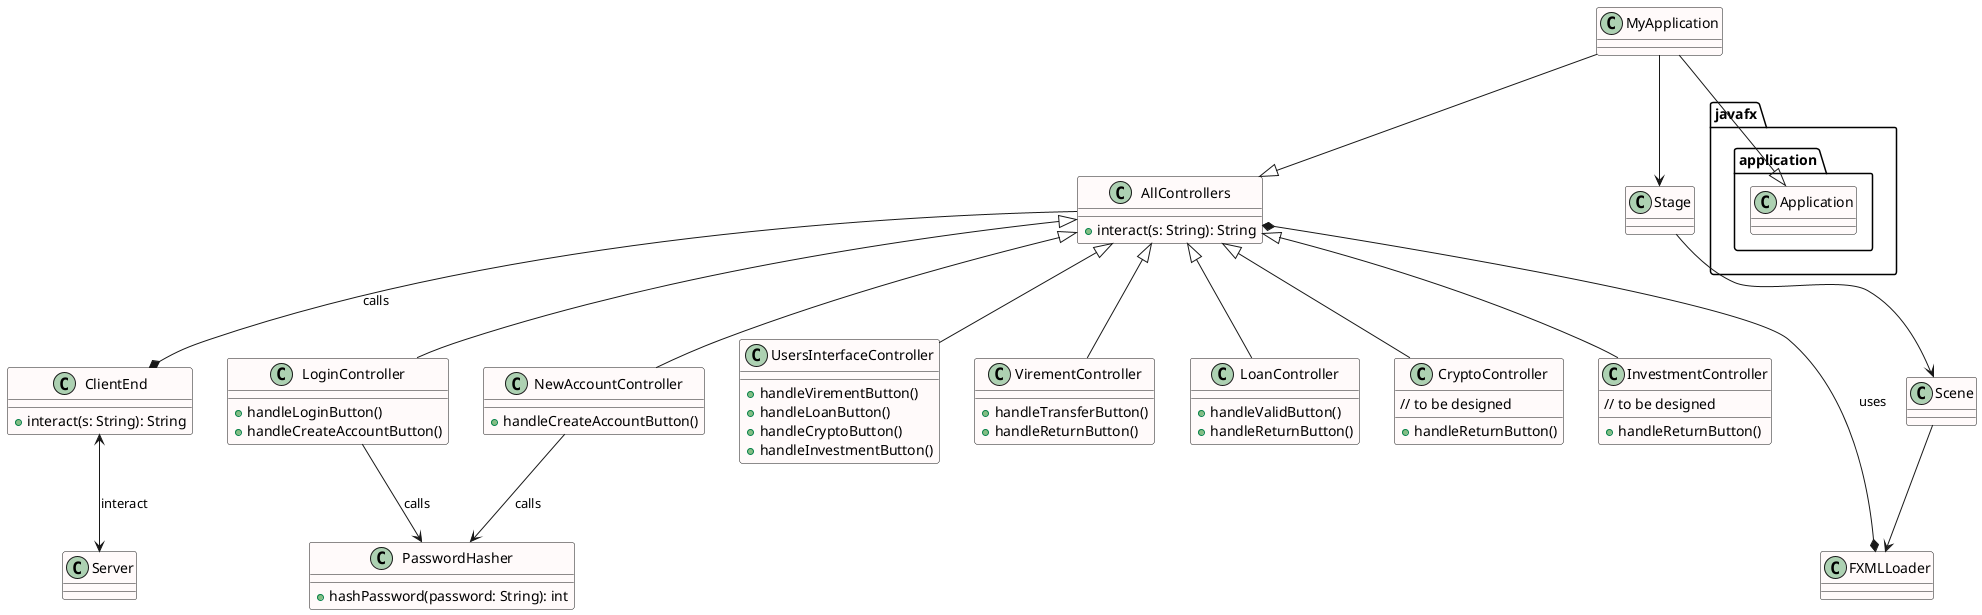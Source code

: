 @startuml

skinparam class {
  BackgroundColor Snow
}
MyApplication --|> javafx.application.Application
MyApplication --|> AllControllers
AllControllers *--* FXMLLoader : uses
AllControllers --* ClientEnd : calls
LoginController --> PasswordHasher : calls
NewAccountController --> PasswordHasher : calls
ClientEnd <--> Server : interact
MyApplication --> Stage
Stage --> Scene
Scene --> FXMLLoader
class MyApplication
class AllControllers {
  + interact(s: String): String
}
class ClientEnd {
  + interact(s: String): String
}
class PasswordHasher {
  + hashPassword(password: String): int
}
class Stage
class Scene
class FXMLLoader
class LoginController extends AllControllers {
  + handleLoginButton()
  + handleCreateAccountButton()
}
class NewAccountController extends AllControllers {
  + handleCreateAccountButton()
}
class UsersInterfaceController extends AllControllers {
  + handleVirementButton()
  + handleLoanButton()
  + handleCryptoButton()
  + handleInvestmentButton()
}
class VirementController extends AllControllers{
  + handleTransferButton()
  + handleReturnButton()
}
class LoanController extends AllControllers {
  + handleValidButton()
  + handleReturnButton()
}
class CryptoController extends AllControllers {
  // to be designed
  + handleReturnButton()
}
class InvestmentController extends AllControllers {
  // to be designed
  + handleReturnButton()
}




@enduml
